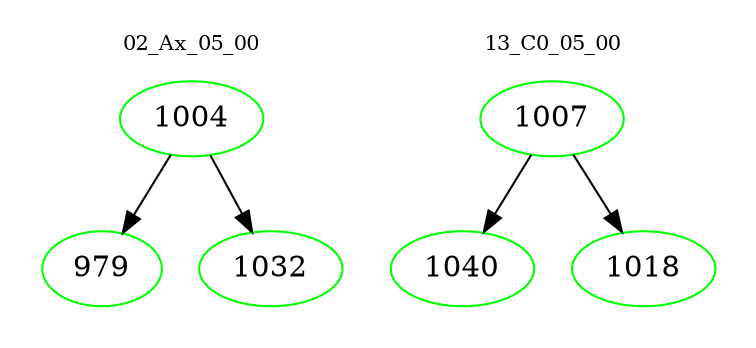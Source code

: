 digraph{
subgraph cluster_0 {
color = white
label = "02_Ax_05_00";
fontsize=10;
T0_1004 [label="1004", color="green"]
T0_1004 -> T0_979 [color="black"]
T0_979 [label="979", color="green"]
T0_1004 -> T0_1032 [color="black"]
T0_1032 [label="1032", color="green"]
}
subgraph cluster_1 {
color = white
label = "13_C0_05_00";
fontsize=10;
T1_1007 [label="1007", color="green"]
T1_1007 -> T1_1040 [color="black"]
T1_1040 [label="1040", color="green"]
T1_1007 -> T1_1018 [color="black"]
T1_1018 [label="1018", color="green"]
}
}
